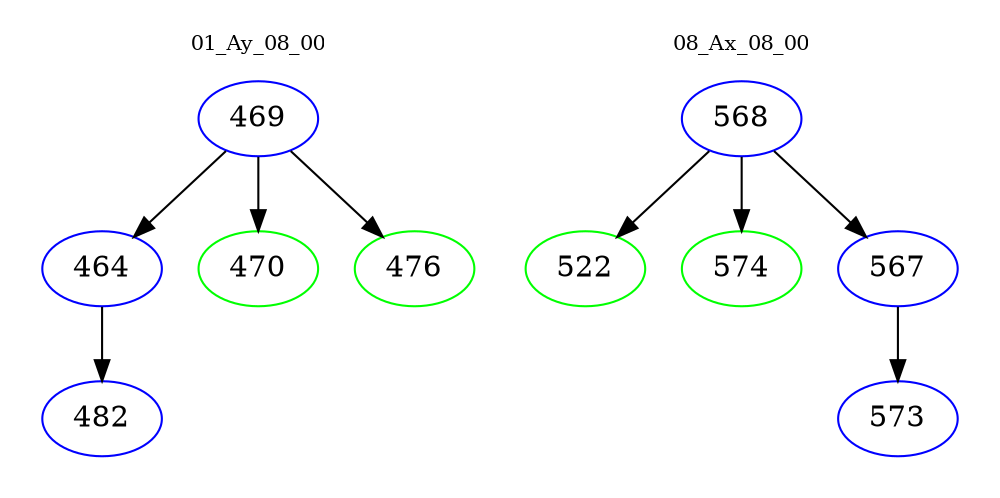 digraph{
subgraph cluster_0 {
color = white
label = "01_Ay_08_00";
fontsize=10;
T0_469 [label="469", color="blue"]
T0_469 -> T0_464 [color="black"]
T0_464 [label="464", color="blue"]
T0_464 -> T0_482 [color="black"]
T0_482 [label="482", color="blue"]
T0_469 -> T0_470 [color="black"]
T0_470 [label="470", color="green"]
T0_469 -> T0_476 [color="black"]
T0_476 [label="476", color="green"]
}
subgraph cluster_1 {
color = white
label = "08_Ax_08_00";
fontsize=10;
T1_568 [label="568", color="blue"]
T1_568 -> T1_522 [color="black"]
T1_522 [label="522", color="green"]
T1_568 -> T1_574 [color="black"]
T1_574 [label="574", color="green"]
T1_568 -> T1_567 [color="black"]
T1_567 [label="567", color="blue"]
T1_567 -> T1_573 [color="black"]
T1_573 [label="573", color="blue"]
}
}
